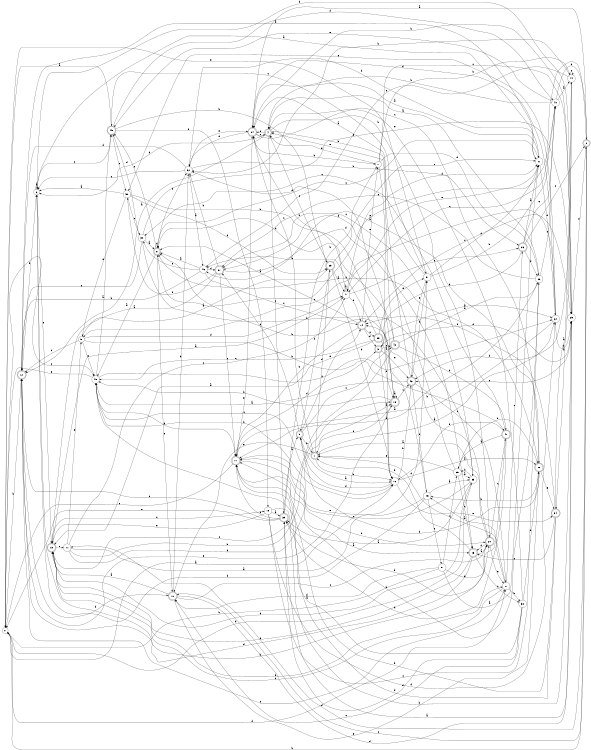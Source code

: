 digraph n42_8 {
__start0 [label="" shape="none"];

rankdir=LR;
size="8,5";

s0 [style="filled", color="black", fillcolor="white" shape="circle", label="0"];
s1 [style="rounded,filled", color="black", fillcolor="white" shape="doublecircle", label="1"];
s2 [style="rounded,filled", color="black", fillcolor="white" shape="doublecircle", label="2"];
s3 [style="rounded,filled", color="black", fillcolor="white" shape="doublecircle", label="3"];
s4 [style="rounded,filled", color="black", fillcolor="white" shape="doublecircle", label="4"];
s5 [style="filled", color="black", fillcolor="white" shape="circle", label="5"];
s6 [style="filled", color="black", fillcolor="white" shape="circle", label="6"];
s7 [style="filled", color="black", fillcolor="white" shape="circle", label="7"];
s8 [style="rounded,filled", color="black", fillcolor="white" shape="doublecircle", label="8"];
s9 [style="rounded,filled", color="black", fillcolor="white" shape="doublecircle", label="9"];
s10 [style="rounded,filled", color="black", fillcolor="white" shape="doublecircle", label="10"];
s11 [style="filled", color="black", fillcolor="white" shape="circle", label="11"];
s12 [style="rounded,filled", color="black", fillcolor="white" shape="doublecircle", label="12"];
s13 [style="rounded,filled", color="black", fillcolor="white" shape="doublecircle", label="13"];
s14 [style="rounded,filled", color="black", fillcolor="white" shape="doublecircle", label="14"];
s15 [style="rounded,filled", color="black", fillcolor="white" shape="doublecircle", label="15"];
s16 [style="filled", color="black", fillcolor="white" shape="circle", label="16"];
s17 [style="rounded,filled", color="black", fillcolor="white" shape="doublecircle", label="17"];
s18 [style="filled", color="black", fillcolor="white" shape="circle", label="18"];
s19 [style="rounded,filled", color="black", fillcolor="white" shape="doublecircle", label="19"];
s20 [style="rounded,filled", color="black", fillcolor="white" shape="doublecircle", label="20"];
s21 [style="filled", color="black", fillcolor="white" shape="circle", label="21"];
s22 [style="filled", color="black", fillcolor="white" shape="circle", label="22"];
s23 [style="rounded,filled", color="black", fillcolor="white" shape="doublecircle", label="23"];
s24 [style="rounded,filled", color="black", fillcolor="white" shape="doublecircle", label="24"];
s25 [style="filled", color="black", fillcolor="white" shape="circle", label="25"];
s26 [style="rounded,filled", color="black", fillcolor="white" shape="doublecircle", label="26"];
s27 [style="filled", color="black", fillcolor="white" shape="circle", label="27"];
s28 [style="rounded,filled", color="black", fillcolor="white" shape="doublecircle", label="28"];
s29 [style="rounded,filled", color="black", fillcolor="white" shape="doublecircle", label="29"];
s30 [style="filled", color="black", fillcolor="white" shape="circle", label="30"];
s31 [style="filled", color="black", fillcolor="white" shape="circle", label="31"];
s32 [style="filled", color="black", fillcolor="white" shape="circle", label="32"];
s33 [style="filled", color="black", fillcolor="white" shape="circle", label="33"];
s34 [style="rounded,filled", color="black", fillcolor="white" shape="doublecircle", label="34"];
s35 [style="filled", color="black", fillcolor="white" shape="circle", label="35"];
s36 [style="filled", color="black", fillcolor="white" shape="circle", label="36"];
s37 [style="rounded,filled", color="black", fillcolor="white" shape="doublecircle", label="37"];
s38 [style="filled", color="black", fillcolor="white" shape="circle", label="38"];
s39 [style="rounded,filled", color="black", fillcolor="white" shape="doublecircle", label="39"];
s40 [style="filled", color="black", fillcolor="white" shape="circle", label="40"];
s41 [style="filled", color="black", fillcolor="white" shape="circle", label="41"];
s42 [style="rounded,filled", color="black", fillcolor="white" shape="doublecircle", label="42"];
s43 [style="rounded,filled", color="black", fillcolor="white" shape="doublecircle", label="43"];
s44 [style="filled", color="black", fillcolor="white" shape="circle", label="44"];
s45 [style="filled", color="black", fillcolor="white" shape="circle", label="45"];
s46 [style="filled", color="black", fillcolor="white" shape="circle", label="46"];
s47 [style="rounded,filled", color="black", fillcolor="white" shape="doublecircle", label="47"];
s48 [style="filled", color="black", fillcolor="white" shape="circle", label="48"];
s49 [style="rounded,filled", color="black", fillcolor="white" shape="doublecircle", label="49"];
s50 [style="filled", color="black", fillcolor="white" shape="circle", label="50"];
s51 [style="filled", color="black", fillcolor="white" shape="circle", label="51"];
s0 -> s16 [label="a"];
s0 -> s12 [label="b"];
s0 -> s48 [label="c"];
s0 -> s27 [label="d"];
s0 -> s31 [label="e"];
s1 -> s22 [label="a"];
s1 -> s16 [label="b"];
s1 -> s24 [label="c"];
s1 -> s23 [label="d"];
s1 -> s10 [label="e"];
s2 -> s24 [label="a"];
s2 -> s0 [label="b"];
s2 -> s10 [label="c"];
s2 -> s11 [label="d"];
s2 -> s8 [label="e"];
s3 -> s16 [label="a"];
s3 -> s22 [label="b"];
s3 -> s42 [label="c"];
s3 -> s25 [label="d"];
s3 -> s43 [label="e"];
s4 -> s12 [label="a"];
s4 -> s20 [label="b"];
s4 -> s39 [label="c"];
s4 -> s6 [label="d"];
s4 -> s24 [label="e"];
s5 -> s23 [label="a"];
s5 -> s47 [label="b"];
s5 -> s12 [label="c"];
s5 -> s41 [label="d"];
s5 -> s48 [label="e"];
s6 -> s6 [label="a"];
s6 -> s20 [label="b"];
s6 -> s49 [label="c"];
s6 -> s25 [label="d"];
s6 -> s13 [label="e"];
s7 -> s16 [label="a"];
s7 -> s44 [label="b"];
s7 -> s25 [label="c"];
s7 -> s36 [label="d"];
s7 -> s4 [label="e"];
s8 -> s48 [label="a"];
s8 -> s32 [label="b"];
s8 -> s49 [label="c"];
s8 -> s8 [label="d"];
s8 -> s10 [label="e"];
s9 -> s16 [label="a"];
s9 -> s1 [label="b"];
s9 -> s42 [label="c"];
s9 -> s37 [label="d"];
s9 -> s14 [label="e"];
s10 -> s13 [label="a"];
s10 -> s32 [label="b"];
s10 -> s20 [label="c"];
s10 -> s25 [label="d"];
s10 -> s28 [label="e"];
s11 -> s31 [label="a"];
s11 -> s19 [label="b"];
s11 -> s41 [label="c"];
s11 -> s19 [label="d"];
s11 -> s5 [label="e"];
s12 -> s21 [label="a"];
s12 -> s6 [label="b"];
s12 -> s27 [label="c"];
s12 -> s10 [label="d"];
s12 -> s19 [label="e"];
s13 -> s41 [label="a"];
s13 -> s27 [label="b"];
s13 -> s18 [label="c"];
s13 -> s33 [label="d"];
s13 -> s11 [label="e"];
s14 -> s8 [label="a"];
s14 -> s17 [label="b"];
s14 -> s29 [label="c"];
s14 -> s3 [label="d"];
s14 -> s7 [label="e"];
s15 -> s20 [label="a"];
s15 -> s1 [label="b"];
s15 -> s38 [label="c"];
s15 -> s12 [label="d"];
s15 -> s13 [label="e"];
s16 -> s28 [label="a"];
s16 -> s43 [label="b"];
s16 -> s48 [label="c"];
s16 -> s9 [label="d"];
s16 -> s34 [label="e"];
s17 -> s15 [label="a"];
s17 -> s20 [label="b"];
s17 -> s0 [label="c"];
s17 -> s3 [label="d"];
s17 -> s24 [label="e"];
s18 -> s39 [label="a"];
s18 -> s25 [label="b"];
s18 -> s36 [label="c"];
s18 -> s22 [label="d"];
s18 -> s13 [label="e"];
s19 -> s19 [label="a"];
s19 -> s48 [label="b"];
s19 -> s43 [label="c"];
s19 -> s32 [label="d"];
s19 -> s1 [label="e"];
s20 -> s1 [label="a"];
s20 -> s14 [label="b"];
s20 -> s47 [label="c"];
s20 -> s15 [label="d"];
s20 -> s27 [label="e"];
s21 -> s6 [label="a"];
s21 -> s32 [label="b"];
s21 -> s8 [label="c"];
s21 -> s22 [label="d"];
s21 -> s41 [label="e"];
s22 -> s17 [label="a"];
s22 -> s25 [label="b"];
s22 -> s5 [label="c"];
s22 -> s24 [label="d"];
s22 -> s50 [label="e"];
s23 -> s41 [label="a"];
s23 -> s16 [label="b"];
s23 -> s4 [label="c"];
s23 -> s9 [label="d"];
s23 -> s21 [label="e"];
s24 -> s21 [label="a"];
s24 -> s7 [label="b"];
s24 -> s28 [label="c"];
s24 -> s32 [label="d"];
s24 -> s4 [label="e"];
s25 -> s39 [label="a"];
s25 -> s24 [label="b"];
s25 -> s14 [label="c"];
s25 -> s2 [label="d"];
s25 -> s43 [label="e"];
s26 -> s21 [label="a"];
s26 -> s3 [label="b"];
s26 -> s2 [label="c"];
s26 -> s36 [label="d"];
s26 -> s40 [label="e"];
s27 -> s45 [label="a"];
s27 -> s38 [label="b"];
s27 -> s13 [label="c"];
s27 -> s1 [label="d"];
s27 -> s26 [label="e"];
s28 -> s46 [label="a"];
s28 -> s45 [label="b"];
s28 -> s8 [label="c"];
s28 -> s9 [label="d"];
s28 -> s34 [label="e"];
s29 -> s13 [label="a"];
s29 -> s46 [label="b"];
s29 -> s48 [label="c"];
s29 -> s19 [label="d"];
s29 -> s31 [label="e"];
s30 -> s8 [label="a"];
s30 -> s33 [label="b"];
s30 -> s12 [label="c"];
s30 -> s49 [label="d"];
s30 -> s25 [label="e"];
s31 -> s24 [label="a"];
s31 -> s40 [label="b"];
s31 -> s49 [label="c"];
s31 -> s21 [label="d"];
s31 -> s43 [label="e"];
s32 -> s46 [label="a"];
s32 -> s26 [label="b"];
s32 -> s6 [label="c"];
s32 -> s12 [label="d"];
s32 -> s24 [label="e"];
s33 -> s39 [label="a"];
s33 -> s35 [label="b"];
s33 -> s37 [label="c"];
s33 -> s0 [label="d"];
s33 -> s17 [label="e"];
s34 -> s44 [label="a"];
s34 -> s17 [label="b"];
s34 -> s15 [label="c"];
s34 -> s17 [label="d"];
s34 -> s14 [label="e"];
s35 -> s33 [label="a"];
s35 -> s28 [label="b"];
s35 -> s15 [label="c"];
s35 -> s37 [label="d"];
s35 -> s1 [label="e"];
s36 -> s4 [label="a"];
s36 -> s17 [label="b"];
s36 -> s40 [label="c"];
s36 -> s17 [label="d"];
s36 -> s37 [label="e"];
s37 -> s13 [label="a"];
s37 -> s32 [label="b"];
s37 -> s17 [label="c"];
s37 -> s15 [label="d"];
s37 -> s50 [label="e"];
s38 -> s48 [label="a"];
s38 -> s28 [label="b"];
s38 -> s10 [label="c"];
s38 -> s39 [label="d"];
s38 -> s4 [label="e"];
s39 -> s9 [label="a"];
s39 -> s7 [label="b"];
s39 -> s12 [label="c"];
s39 -> s17 [label="d"];
s39 -> s0 [label="e"];
s40 -> s44 [label="a"];
s40 -> s4 [label="b"];
s40 -> s41 [label="c"];
s40 -> s2 [label="d"];
s40 -> s49 [label="e"];
s41 -> s41 [label="a"];
s41 -> s24 [label="b"];
s41 -> s26 [label="c"];
s41 -> s21 [label="d"];
s41 -> s14 [label="e"];
s42 -> s36 [label="a"];
s42 -> s47 [label="b"];
s42 -> s13 [label="c"];
s42 -> s8 [label="d"];
s42 -> s4 [label="e"];
s43 -> s48 [label="a"];
s43 -> s4 [label="b"];
s43 -> s27 [label="c"];
s43 -> s31 [label="d"];
s43 -> s45 [label="e"];
s44 -> s34 [label="a"];
s44 -> s32 [label="b"];
s44 -> s44 [label="c"];
s44 -> s43 [label="d"];
s44 -> s46 [label="e"];
s45 -> s33 [label="a"];
s45 -> s8 [label="b"];
s45 -> s51 [label="c"];
s45 -> s6 [label="d"];
s45 -> s17 [label="e"];
s46 -> s8 [label="a"];
s46 -> s12 [label="b"];
s46 -> s14 [label="c"];
s46 -> s37 [label="d"];
s46 -> s30 [label="e"];
s47 -> s35 [label="a"];
s47 -> s39 [label="b"];
s47 -> s30 [label="c"];
s47 -> s39 [label="d"];
s47 -> s16 [label="e"];
s48 -> s49 [label="a"];
s48 -> s16 [label="b"];
s48 -> s22 [label="c"];
s48 -> s17 [label="d"];
s48 -> s0 [label="e"];
s49 -> s0 [label="a"];
s49 -> s23 [label="b"];
s49 -> s50 [label="c"];
s49 -> s40 [label="d"];
s49 -> s18 [label="e"];
s50 -> s6 [label="a"];
s50 -> s19 [label="b"];
s50 -> s30 [label="c"];
s50 -> s23 [label="d"];
s50 -> s5 [label="e"];
s51 -> s21 [label="a"];
s51 -> s0 [label="b"];
s51 -> s35 [label="c"];
s51 -> s10 [label="d"];
s51 -> s20 [label="e"];

}